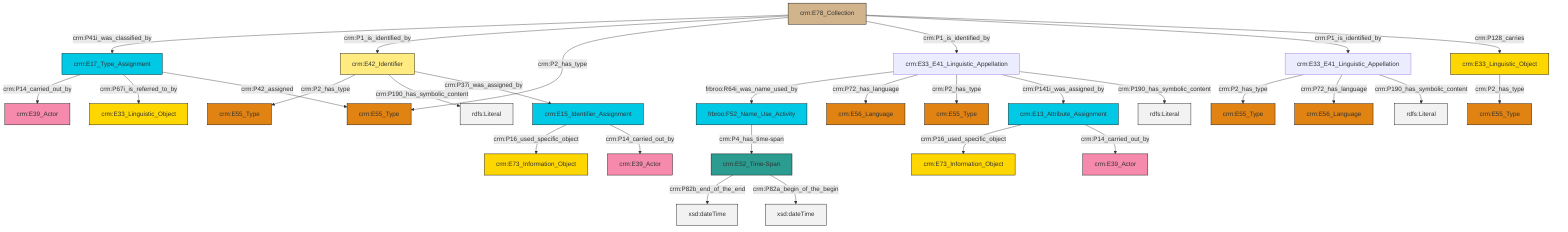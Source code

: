 graph TD
classDef Literal fill:#f2f2f2,stroke:#000000;
classDef CRM_Entity fill:#FFFFFF,stroke:#000000;
classDef Temporal_Entity fill:#00C9E6, stroke:#000000;
classDef Type fill:#E18312, stroke:#000000;
classDef Time-Span fill:#2C9C91, stroke:#000000;
classDef Appellation fill:#FFEB7F, stroke:#000000;
classDef Place fill:#008836, stroke:#000000;
classDef Persistent_Item fill:#B266B2, stroke:#000000;
classDef Conceptual_Object fill:#FFD700, stroke:#000000;
classDef Physical_Thing fill:#D2B48C, stroke:#000000;
classDef Actor fill:#f58aad, stroke:#000000;
classDef PC_Classes fill:#4ce600, stroke:#000000;
classDef Multi fill:#cccccc,stroke:#000000;

0["frbroo:F52_Name_Use_Activity"]:::Temporal_Entity -->|crm:P4_has_time-span| 1["crm:E52_Time-Span"]:::Time-Span
2["crm:E13_Attribute_Assignment"]:::Temporal_Entity -->|crm:P16_used_specific_object| 3["crm:E73_Information_Object"]:::Conceptual_Object
4["crm:E78_Collection"]:::Physical_Thing -->|crm:P41i_was_classified_by| 5["crm:E17_Type_Assignment"]:::Temporal_Entity
1["crm:E52_Time-Span"]:::Time-Span -->|crm:P82b_end_of_the_end| 6[xsd:dateTime]:::Literal
8["crm:E33_Linguistic_Object"]:::Conceptual_Object -->|crm:P2_has_type| 9["crm:E55_Type"]:::Type
1["crm:E52_Time-Span"]:::Time-Span -->|crm:P82a_begin_of_the_begin| 16[xsd:dateTime]:::Literal
4["crm:E78_Collection"]:::Physical_Thing -->|crm:P1_is_identified_by| 17["crm:E42_Identifier"]:::Appellation
17["crm:E42_Identifier"]:::Appellation -->|crm:P2_has_type| 28["crm:E55_Type"]:::Type
5["crm:E17_Type_Assignment"]:::Temporal_Entity -->|crm:P14_carried_out_by| 29["crm:E39_Actor"]:::Actor
4["crm:E78_Collection"]:::Physical_Thing -->|crm:P2_has_type| 31["crm:E55_Type"]:::Type
5["crm:E17_Type_Assignment"]:::Temporal_Entity -->|crm:P67i_is_referred_to_by| 24["crm:E33_Linguistic_Object"]:::Conceptual_Object
13["crm:E33_E41_Linguistic_Appellation"]:::Default -->|crm:P2_has_type| 32["crm:E55_Type"]:::Type
22["crm:E15_Identifier_Assignment"]:::Temporal_Entity -->|crm:P16_used_specific_object| 36["crm:E73_Information_Object"]:::Conceptual_Object
18["crm:E33_E41_Linguistic_Appellation"]:::Default -->|frbroo:R64i_was_name_used_by| 0["frbroo:F52_Name_Use_Activity"]:::Temporal_Entity
5["crm:E17_Type_Assignment"]:::Temporal_Entity -->|crm:P42_assigned| 31["crm:E55_Type"]:::Type
18["crm:E33_E41_Linguistic_Appellation"]:::Default -->|crm:P72_has_language| 37["crm:E56_Language"]:::Type
17["crm:E42_Identifier"]:::Appellation -->|crm:P190_has_symbolic_content| 39[rdfs:Literal]:::Literal
18["crm:E33_E41_Linguistic_Appellation"]:::Default -->|crm:P2_has_type| 41["crm:E55_Type"]:::Type
4["crm:E78_Collection"]:::Physical_Thing -->|crm:P1_is_identified_by| 18["crm:E33_E41_Linguistic_Appellation"]:::Default
22["crm:E15_Identifier_Assignment"]:::Temporal_Entity -->|crm:P14_carried_out_by| 34["crm:E39_Actor"]:::Actor
18["crm:E33_E41_Linguistic_Appellation"]:::Default -->|crm:P141i_was_assigned_by| 2["crm:E13_Attribute_Assignment"]:::Temporal_Entity
18["crm:E33_E41_Linguistic_Appellation"]:::Default -->|crm:P190_has_symbolic_content| 45[rdfs:Literal]:::Literal
17["crm:E42_Identifier"]:::Appellation -->|crm:P37i_was_assigned_by| 22["crm:E15_Identifier_Assignment"]:::Temporal_Entity
13["crm:E33_E41_Linguistic_Appellation"]:::Default -->|crm:P72_has_language| 11["crm:E56_Language"]:::Type
4["crm:E78_Collection"]:::Physical_Thing -->|crm:P1_is_identified_by| 13["crm:E33_E41_Linguistic_Appellation"]:::Default
4["crm:E78_Collection"]:::Physical_Thing -->|crm:P128_carries| 8["crm:E33_Linguistic_Object"]:::Conceptual_Object
13["crm:E33_E41_Linguistic_Appellation"]:::Default -->|crm:P190_has_symbolic_content| 50[rdfs:Literal]:::Literal
2["crm:E13_Attribute_Assignment"]:::Temporal_Entity -->|crm:P14_carried_out_by| 26["crm:E39_Actor"]:::Actor
